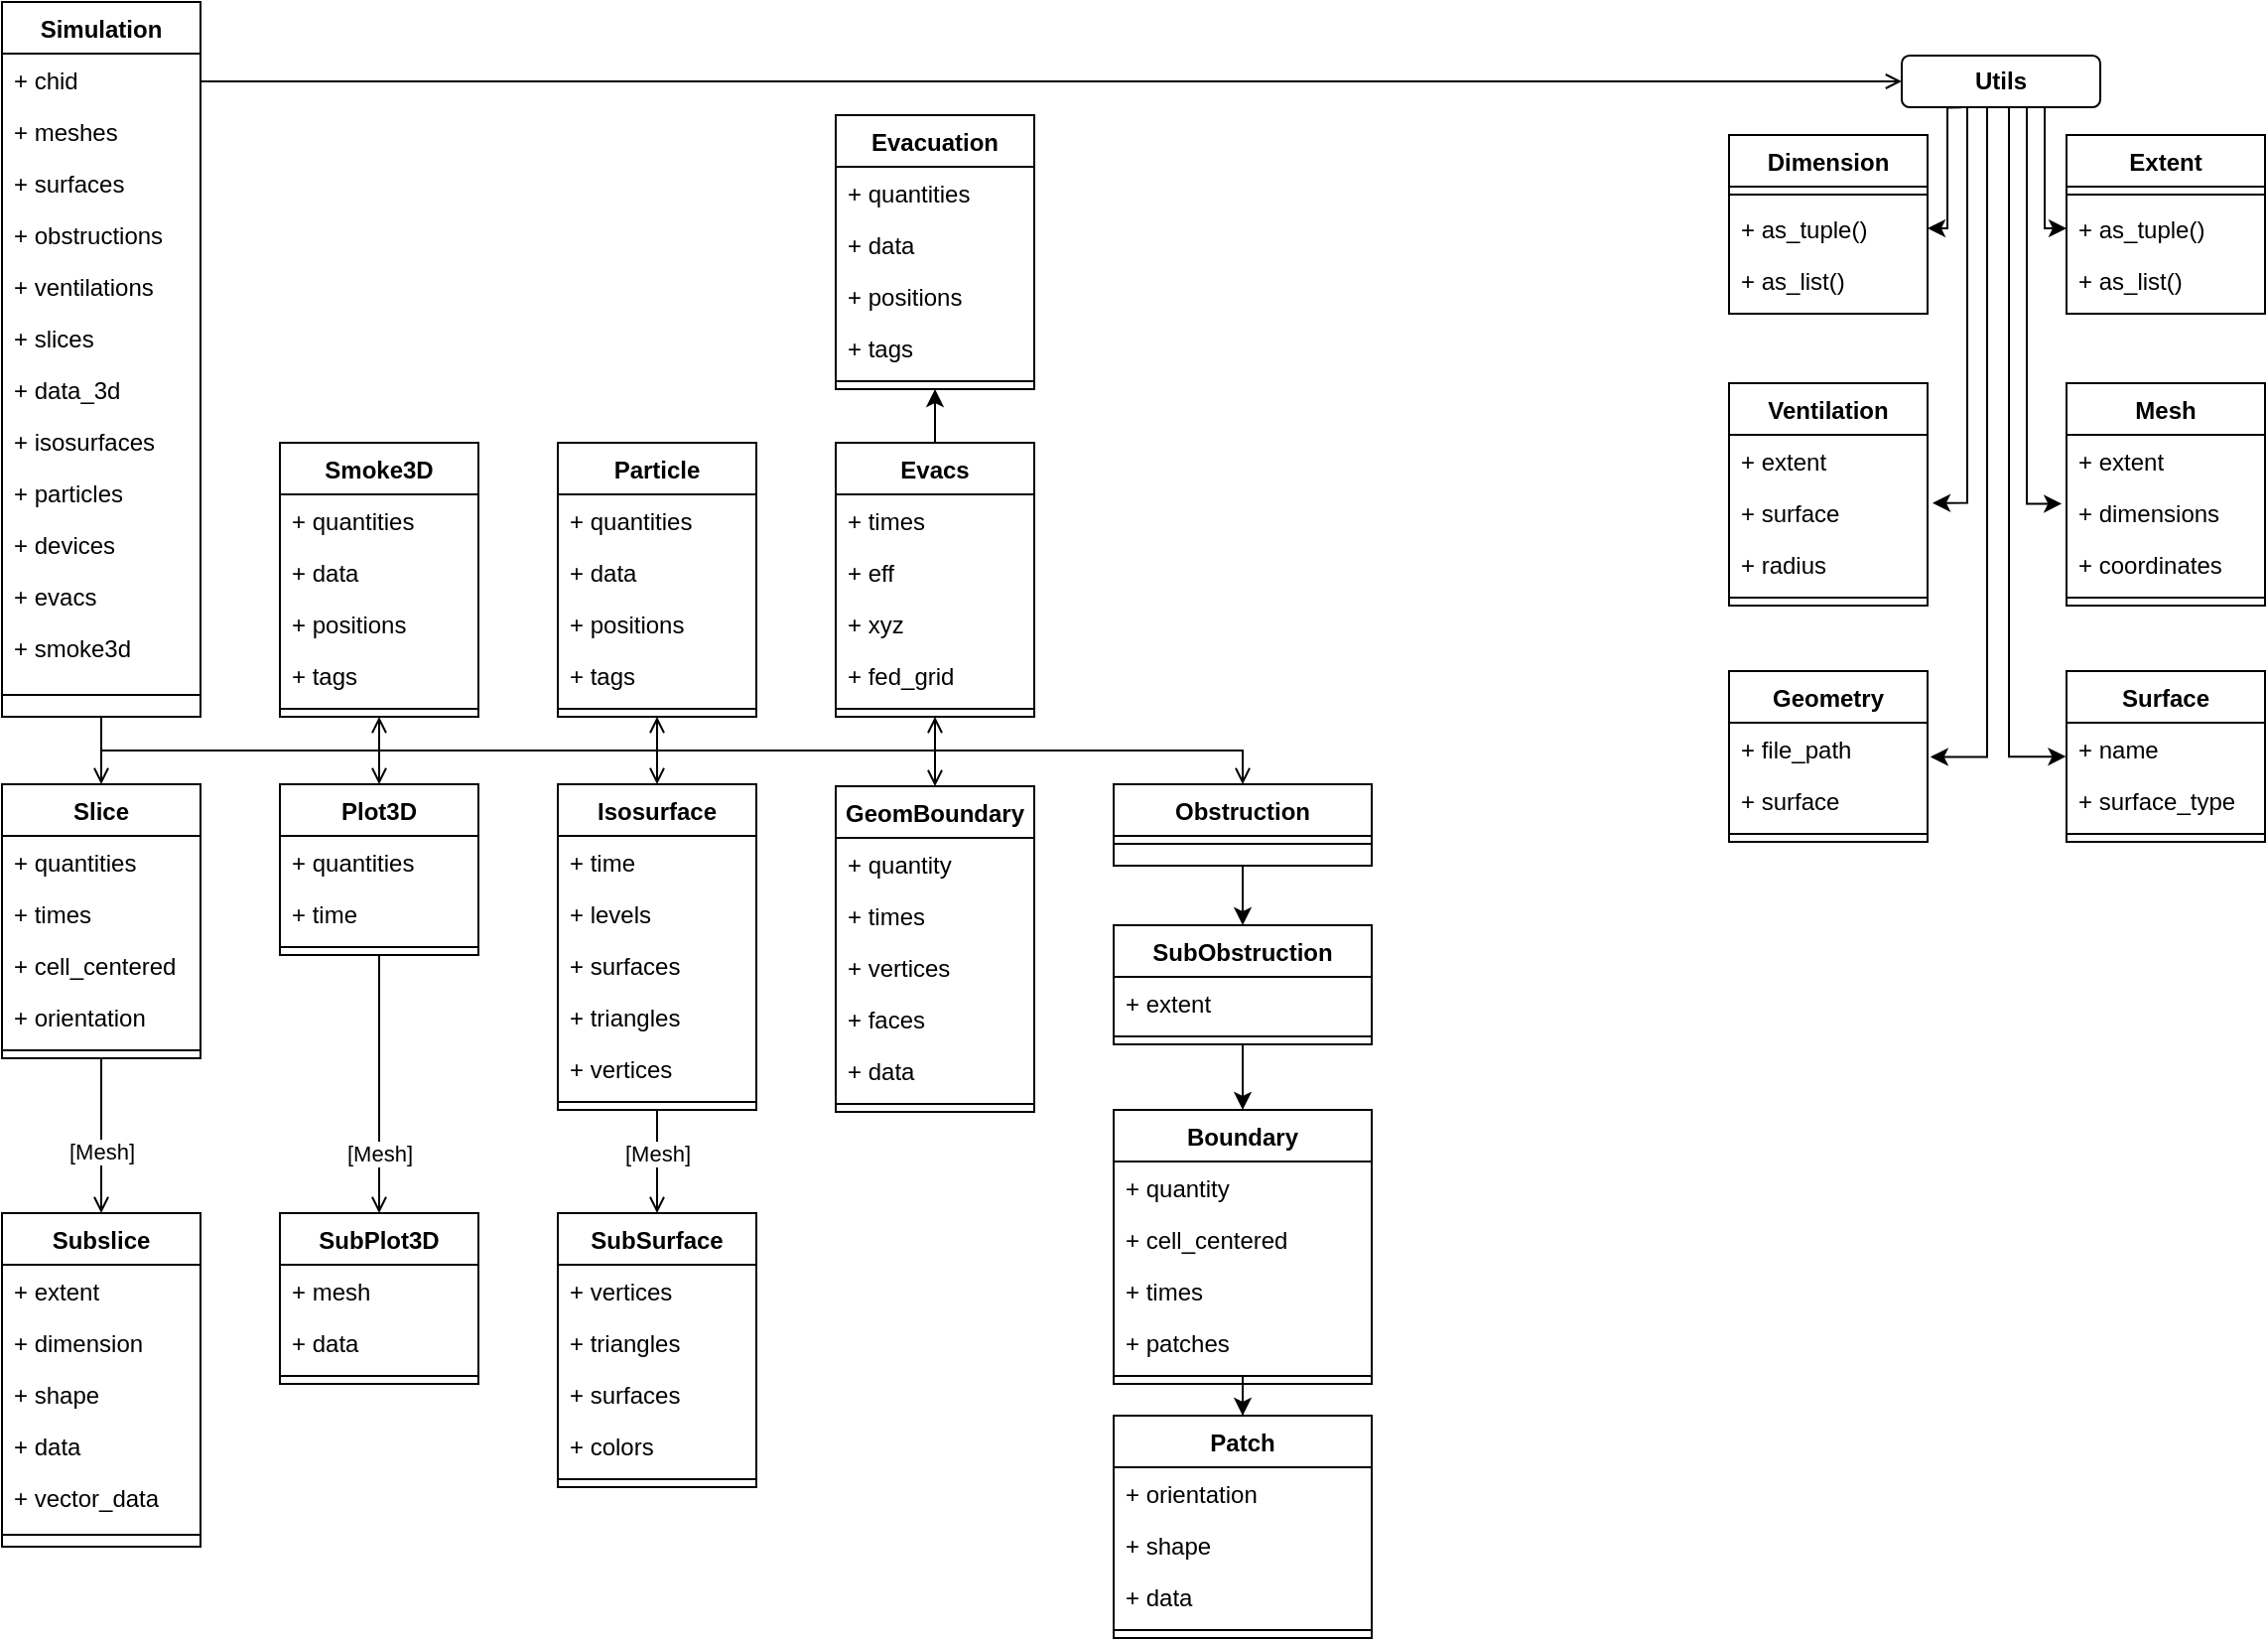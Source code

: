 <mxfile version="14.6.9" type="device"><diagram id="C5RBs43oDa-KdzZeNtuy" name="Page-1"><mxGraphModel dx="1673" dy="934" grid="1" gridSize="10" guides="1" tooltips="1" connect="1" arrows="1" fold="1" page="1" pageScale="1" pageWidth="1169" pageHeight="827" math="0" shadow="0"><root><mxCell id="WIyWlLk6GJQsqaUBKTNV-0"/><mxCell id="WIyWlLk6GJQsqaUBKTNV-1" parent="WIyWlLk6GJQsqaUBKTNV-0"/><mxCell id="TJnYj9k_5-1YT6hgguGV-46" style="edgeStyle=orthogonalEdgeStyle;rounded=0;orthogonalLoop=1;jettySize=auto;html=1;entryX=0.5;entryY=0;entryDx=0;entryDy=0;startArrow=none;startFill=0;endArrow=open;endFill=0;exitX=0.5;exitY=1;exitDx=0;exitDy=0;" parent="WIyWlLk6GJQsqaUBKTNV-1" source="zkfFHV4jXpPFQw0GAbJ--0" target="TJnYj9k_5-1YT6hgguGV-35" edge="1"><mxGeometry relative="1" as="geometry"><mxPoint x="100" y="390" as="sourcePoint"/><Array as="points"><mxPoint x="70" y="390"/><mxPoint x="70" y="390"/></Array></mxGeometry></mxCell><mxCell id="TJnYj9k_5-1YT6hgguGV-57" style="edgeStyle=orthogonalEdgeStyle;rounded=0;orthogonalLoop=1;jettySize=auto;html=1;exitX=0.5;exitY=1;exitDx=0;exitDy=0;entryX=0.5;entryY=0;entryDx=0;entryDy=0;startArrow=none;startFill=0;endArrow=open;endFill=0;" parent="WIyWlLk6GJQsqaUBKTNV-1" source="zkfFHV4jXpPFQw0GAbJ--0" target="TJnYj9k_5-1YT6hgguGV-49" edge="1"><mxGeometry relative="1" as="geometry"><Array as="points"><mxPoint x="70" y="380"/><mxPoint x="350" y="380"/></Array></mxGeometry></mxCell><mxCell id="TJnYj9k_5-1YT6hgguGV-58" style="edgeStyle=orthogonalEdgeStyle;rounded=0;orthogonalLoop=1;jettySize=auto;html=1;exitX=0.5;exitY=1;exitDx=0;exitDy=0;entryX=0.5;entryY=0;entryDx=0;entryDy=0;startArrow=none;startFill=0;endArrow=open;endFill=0;" parent="WIyWlLk6GJQsqaUBKTNV-1" source="zkfFHV4jXpPFQw0GAbJ--0" target="TJnYj9k_5-1YT6hgguGV-18" edge="1"><mxGeometry relative="1" as="geometry"><Array as="points"><mxPoint x="70" y="380"/><mxPoint x="210" y="380"/></Array></mxGeometry></mxCell><mxCell id="TJnYj9k_5-1YT6hgguGV-99" style="edgeStyle=orthogonalEdgeStyle;rounded=0;orthogonalLoop=1;jettySize=auto;html=1;exitX=0.5;exitY=1;exitDx=0;exitDy=0;startArrow=none;startFill=0;endArrow=open;endFill=0;entryX=0.5;entryY=0;entryDx=0;entryDy=0;" parent="WIyWlLk6GJQsqaUBKTNV-1" source="zkfFHV4jXpPFQw0GAbJ--0" target="TJnYj9k_5-1YT6hgguGV-12" edge="1"><mxGeometry relative="1" as="geometry"><Array as="points"><mxPoint x="70" y="380"/><mxPoint x="645" y="380"/></Array></mxGeometry></mxCell><mxCell id="TJnYj9k_5-1YT6hgguGV-103" style="edgeStyle=orthogonalEdgeStyle;rounded=0;orthogonalLoop=1;jettySize=auto;html=1;exitX=0.5;exitY=1;exitDx=0;exitDy=0;startArrow=none;startFill=0;endArrow=open;endFill=0;entryX=0.5;entryY=1;entryDx=0;entryDy=0;" parent="WIyWlLk6GJQsqaUBKTNV-1" source="zkfFHV4jXpPFQw0GAbJ--0" target="i6Xjy6epKqOb-pHfko5x-5" edge="1"><mxGeometry relative="1" as="geometry"><mxPoint x="340" y="310" as="targetPoint"/><Array as="points"><mxPoint x="70" y="380"/><mxPoint x="210" y="380"/></Array></mxGeometry></mxCell><mxCell id="i6Xjy6epKqOb-pHfko5x-17" style="edgeStyle=orthogonalEdgeStyle;rounded=0;orthogonalLoop=1;jettySize=auto;html=1;exitX=0.5;exitY=1;exitDx=0;exitDy=0;entryX=0.5;entryY=1;entryDx=0;entryDy=0;endArrow=open;endFill=0;" edge="1" parent="WIyWlLk6GJQsqaUBKTNV-1" source="zkfFHV4jXpPFQw0GAbJ--0" target="TJnYj9k_5-1YT6hgguGV-61"><mxGeometry relative="1" as="geometry"><Array as="points"><mxPoint x="70" y="380"/><mxPoint x="350" y="380"/></Array></mxGeometry></mxCell><mxCell id="i6Xjy6epKqOb-pHfko5x-18" style="edgeStyle=orthogonalEdgeStyle;rounded=0;orthogonalLoop=1;jettySize=auto;html=1;exitX=0.5;exitY=1;exitDx=0;exitDy=0;entryX=0.5;entryY=1;entryDx=0;entryDy=0;endArrow=open;endFill=0;" edge="1" parent="WIyWlLk6GJQsqaUBKTNV-1" source="zkfFHV4jXpPFQw0GAbJ--0" target="i6Xjy6epKqOb-pHfko5x-11"><mxGeometry relative="1" as="geometry"><Array as="points"><mxPoint x="70" y="380"/><mxPoint x="490" y="380"/></Array></mxGeometry></mxCell><mxCell id="zkfFHV4jXpPFQw0GAbJ--0" value="Simulation" style="swimlane;fontStyle=1;align=center;verticalAlign=top;childLayout=stackLayout;horizontal=1;startSize=26;horizontalStack=0;resizeParent=1;resizeLast=0;collapsible=1;marginBottom=0;rounded=0;shadow=0;strokeWidth=1;" parent="WIyWlLk6GJQsqaUBKTNV-1" vertex="1"><mxGeometry x="20" y="3" width="100" height="360" as="geometry"><mxRectangle x="230" y="140" width="160" height="26" as="alternateBounds"/></mxGeometry></mxCell><mxCell id="zkfFHV4jXpPFQw0GAbJ--1" value="+ chid" style="text;align=left;verticalAlign=top;spacingLeft=4;spacingRight=4;overflow=hidden;rotatable=0;points=[[0,0.5],[1,0.5]];portConstraint=eastwest;" parent="zkfFHV4jXpPFQw0GAbJ--0" vertex="1"><mxGeometry y="26" width="100" height="26" as="geometry"/></mxCell><mxCell id="zkfFHV4jXpPFQw0GAbJ--2" value="+ meshes" style="text;align=left;verticalAlign=top;spacingLeft=4;spacingRight=4;overflow=hidden;rotatable=0;points=[[0,0.5],[1,0.5]];portConstraint=eastwest;rounded=0;shadow=0;html=0;" parent="zkfFHV4jXpPFQw0GAbJ--0" vertex="1"><mxGeometry y="52" width="100" height="26" as="geometry"/></mxCell><mxCell id="zkfFHV4jXpPFQw0GAbJ--3" value="+ surfaces" style="text;align=left;verticalAlign=top;spacingLeft=4;spacingRight=4;overflow=hidden;rotatable=0;points=[[0,0.5],[1,0.5]];portConstraint=eastwest;rounded=0;shadow=0;html=0;" parent="zkfFHV4jXpPFQw0GAbJ--0" vertex="1"><mxGeometry y="78" width="100" height="26" as="geometry"/></mxCell><mxCell id="TJnYj9k_5-1YT6hgguGV-0" value="+ obstructions" style="text;align=left;verticalAlign=top;spacingLeft=4;spacingRight=4;overflow=hidden;rotatable=0;points=[[0,0.5],[1,0.5]];portConstraint=eastwest;rounded=0;shadow=0;html=0;" parent="zkfFHV4jXpPFQw0GAbJ--0" vertex="1"><mxGeometry y="104" width="100" height="26" as="geometry"/></mxCell><mxCell id="TJnYj9k_5-1YT6hgguGV-1" value="+ ventilations" style="text;align=left;verticalAlign=top;spacingLeft=4;spacingRight=4;overflow=hidden;rotatable=0;points=[[0,0.5],[1,0.5]];portConstraint=eastwest;rounded=0;shadow=0;html=0;" parent="zkfFHV4jXpPFQw0GAbJ--0" vertex="1"><mxGeometry y="130" width="100" height="26" as="geometry"/></mxCell><mxCell id="TJnYj9k_5-1YT6hgguGV-2" value="+ slices" style="text;align=left;verticalAlign=top;spacingLeft=4;spacingRight=4;overflow=hidden;rotatable=0;points=[[0,0.5],[1,0.5]];portConstraint=eastwest;rounded=0;shadow=0;html=0;" parent="zkfFHV4jXpPFQw0GAbJ--0" vertex="1"><mxGeometry y="156" width="100" height="26" as="geometry"/></mxCell><mxCell id="9ax6UmzEwDTlL08k2QeI-30" value="+ data_3d" style="text;align=left;verticalAlign=top;spacingLeft=4;spacingRight=4;overflow=hidden;rotatable=0;points=[[0,0.5],[1,0.5]];portConstraint=eastwest;rounded=0;shadow=0;html=0;" parent="zkfFHV4jXpPFQw0GAbJ--0" vertex="1"><mxGeometry y="182" width="100" height="26" as="geometry"/></mxCell><mxCell id="9ax6UmzEwDTlL08k2QeI-28" value="+ isosurfaces" style="text;align=left;verticalAlign=top;spacingLeft=4;spacingRight=4;overflow=hidden;rotatable=0;points=[[0,0.5],[1,0.5]];portConstraint=eastwest;rounded=0;shadow=0;html=0;" parent="zkfFHV4jXpPFQw0GAbJ--0" vertex="1"><mxGeometry y="208" width="100" height="26" as="geometry"/></mxCell><mxCell id="9ax6UmzEwDTlL08k2QeI-31" value="+ particles" style="text;align=left;verticalAlign=top;spacingLeft=4;spacingRight=4;overflow=hidden;rotatable=0;points=[[0,0.5],[1,0.5]];portConstraint=eastwest;rounded=0;shadow=0;html=0;" parent="zkfFHV4jXpPFQw0GAbJ--0" vertex="1"><mxGeometry y="234" width="100" height="26" as="geometry"/></mxCell><mxCell id="9ax6UmzEwDTlL08k2QeI-32" value="+ devices" style="text;align=left;verticalAlign=top;spacingLeft=4;spacingRight=4;overflow=hidden;rotatable=0;points=[[0,0.5],[1,0.5]];portConstraint=eastwest;rounded=0;shadow=0;html=0;" parent="zkfFHV4jXpPFQw0GAbJ--0" vertex="1"><mxGeometry y="260" width="100" height="26" as="geometry"/></mxCell><mxCell id="i6Xjy6epKqOb-pHfko5x-3" value="+ evacs" style="text;align=left;verticalAlign=top;spacingLeft=4;spacingRight=4;overflow=hidden;rotatable=0;points=[[0,0.5],[1,0.5]];portConstraint=eastwest;rounded=0;shadow=0;html=0;" vertex="1" parent="zkfFHV4jXpPFQw0GAbJ--0"><mxGeometry y="286" width="100" height="26" as="geometry"/></mxCell><mxCell id="i6Xjy6epKqOb-pHfko5x-4" value="+ smoke3d" style="text;align=left;verticalAlign=top;spacingLeft=4;spacingRight=4;overflow=hidden;rotatable=0;points=[[0,0.5],[1,0.5]];portConstraint=eastwest;rounded=0;shadow=0;html=0;" vertex="1" parent="zkfFHV4jXpPFQw0GAbJ--0"><mxGeometry y="312" width="100" height="26" as="geometry"/></mxCell><mxCell id="zkfFHV4jXpPFQw0GAbJ--4" value="" style="line;html=1;strokeWidth=1;align=left;verticalAlign=middle;spacingTop=-1;spacingLeft=3;spacingRight=3;rotatable=0;labelPosition=right;points=[];portConstraint=eastwest;" parent="zkfFHV4jXpPFQw0GAbJ--0" vertex="1"><mxGeometry y="338" width="100" height="22" as="geometry"/></mxCell><mxCell id="zkfFHV4jXpPFQw0GAbJ--6" value="Dimension" style="swimlane;fontStyle=1;align=center;verticalAlign=top;childLayout=stackLayout;horizontal=1;startSize=26;horizontalStack=0;resizeParent=1;resizeLast=0;collapsible=1;marginBottom=0;rounded=0;shadow=0;strokeWidth=1;" parent="WIyWlLk6GJQsqaUBKTNV-1" vertex="1"><mxGeometry x="890" y="70" width="100" height="90" as="geometry"><mxRectangle x="130" y="380" width="160" height="26" as="alternateBounds"/></mxGeometry></mxCell><mxCell id="zkfFHV4jXpPFQw0GAbJ--9" value="" style="line;html=1;strokeWidth=1;align=left;verticalAlign=middle;spacingTop=-1;spacingLeft=3;spacingRight=3;rotatable=0;labelPosition=right;points=[];portConstraint=eastwest;" parent="zkfFHV4jXpPFQw0GAbJ--6" vertex="1"><mxGeometry y="26" width="100" height="8" as="geometry"/></mxCell><mxCell id="9ax6UmzEwDTlL08k2QeI-25" value="+ as_tuple()" style="text;align=left;verticalAlign=top;spacingLeft=4;spacingRight=4;overflow=hidden;rotatable=0;points=[[0,0.5],[1,0.5]];portConstraint=eastwest;" parent="zkfFHV4jXpPFQw0GAbJ--6" vertex="1"><mxGeometry y="34" width="100" height="26" as="geometry"/></mxCell><mxCell id="9ax6UmzEwDTlL08k2QeI-26" value="+ as_list()" style="text;align=left;verticalAlign=top;spacingLeft=4;spacingRight=4;overflow=hidden;rotatable=0;points=[[0,0.5],[1,0.5]];portConstraint=eastwest;" parent="zkfFHV4jXpPFQw0GAbJ--6" vertex="1"><mxGeometry y="60" width="100" height="26" as="geometry"/></mxCell><mxCell id="zkfFHV4jXpPFQw0GAbJ--13" value="Mesh" style="swimlane;fontStyle=1;align=center;verticalAlign=top;childLayout=stackLayout;horizontal=1;startSize=26;horizontalStack=0;resizeParent=1;resizeLast=0;collapsible=1;marginBottom=0;rounded=0;shadow=0;strokeWidth=1;" parent="WIyWlLk6GJQsqaUBKTNV-1" vertex="1"><mxGeometry x="1060" y="195" width="100" height="112" as="geometry"><mxRectangle x="340" y="380" width="170" height="26" as="alternateBounds"/></mxGeometry></mxCell><mxCell id="TJnYj9k_5-1YT6hgguGV-15" value="+ extent" style="text;align=left;verticalAlign=top;spacingLeft=4;spacingRight=4;overflow=hidden;rotatable=0;points=[[0,0.5],[1,0.5]];portConstraint=eastwest;" parent="zkfFHV4jXpPFQw0GAbJ--13" vertex="1"><mxGeometry y="26" width="100" height="26" as="geometry"/></mxCell><mxCell id="TJnYj9k_5-1YT6hgguGV-6" value="+ dimensions" style="text;align=left;verticalAlign=top;spacingLeft=4;spacingRight=4;overflow=hidden;rotatable=0;points=[[0,0.5],[1,0.5]];portConstraint=eastwest;" parent="zkfFHV4jXpPFQw0GAbJ--13" vertex="1"><mxGeometry y="52" width="100" height="26" as="geometry"/></mxCell><mxCell id="zkfFHV4jXpPFQw0GAbJ--14" value="+ coordinates" style="text;align=left;verticalAlign=top;spacingLeft=4;spacingRight=4;overflow=hidden;rotatable=0;points=[[0,0.5],[1,0.5]];portConstraint=eastwest;" parent="zkfFHV4jXpPFQw0GAbJ--13" vertex="1"><mxGeometry y="78" width="100" height="26" as="geometry"/></mxCell><mxCell id="zkfFHV4jXpPFQw0GAbJ--15" value="" style="line;html=1;strokeWidth=1;align=left;verticalAlign=middle;spacingTop=-1;spacingLeft=3;spacingRight=3;rotatable=0;labelPosition=right;points=[];portConstraint=eastwest;" parent="zkfFHV4jXpPFQw0GAbJ--13" vertex="1"><mxGeometry y="104" width="100" height="8" as="geometry"/></mxCell><mxCell id="zkfFHV4jXpPFQw0GAbJ--16" value="" style="endArrow=none;endSize=10;endFill=0;shadow=0;strokeWidth=1;rounded=0;edgeStyle=elbowEdgeStyle;elbow=vertical;startArrow=open;startFill=0;exitX=0;exitY=0.5;exitDx=0;exitDy=0;" parent="WIyWlLk6GJQsqaUBKTNV-1" source="9ax6UmzEwDTlL08k2QeI-2" target="zkfFHV4jXpPFQw0GAbJ--0" edge="1"><mxGeometry width="160" relative="1" as="geometry"><mxPoint x="-90" y="333" as="sourcePoint"/><mxPoint x="10" y="231" as="targetPoint"/></mxGeometry></mxCell><mxCell id="TJnYj9k_5-1YT6hgguGV-9" value="Ventilation" style="swimlane;fontStyle=1;align=center;verticalAlign=top;childLayout=stackLayout;horizontal=1;startSize=26;horizontalStack=0;resizeParent=1;resizeLast=0;collapsible=1;marginBottom=0;rounded=0;shadow=0;strokeWidth=1;" parent="WIyWlLk6GJQsqaUBKTNV-1" vertex="1"><mxGeometry x="890" y="195" width="100" height="112" as="geometry"><mxRectangle x="130" y="380" width="160" height="26" as="alternateBounds"/></mxGeometry></mxCell><mxCell id="TJnYj9k_5-1YT6hgguGV-11" value="+ extent" style="text;align=left;verticalAlign=top;spacingLeft=4;spacingRight=4;overflow=hidden;rotatable=0;points=[[0,0.5],[1,0.5]];portConstraint=eastwest;rounded=0;shadow=0;html=0;" parent="TJnYj9k_5-1YT6hgguGV-9" vertex="1"><mxGeometry y="26" width="100" height="26" as="geometry"/></mxCell><mxCell id="9ax6UmzEwDTlL08k2QeI-21" value="+ surface" style="text;align=left;verticalAlign=top;spacingLeft=4;spacingRight=4;overflow=hidden;rotatable=0;points=[[0,0.5],[1,0.5]];portConstraint=eastwest;" parent="TJnYj9k_5-1YT6hgguGV-9" vertex="1"><mxGeometry y="52" width="100" height="26" as="geometry"/></mxCell><mxCell id="9ax6UmzEwDTlL08k2QeI-22" value="+ radius" style="text;align=left;verticalAlign=top;spacingLeft=4;spacingRight=4;overflow=hidden;rotatable=0;points=[[0,0.5],[1,0.5]];portConstraint=eastwest;" parent="TJnYj9k_5-1YT6hgguGV-9" vertex="1"><mxGeometry y="78" width="100" height="26" as="geometry"/></mxCell><mxCell id="TJnYj9k_5-1YT6hgguGV-10" value="" style="line;html=1;strokeWidth=1;align=left;verticalAlign=middle;spacingTop=-1;spacingLeft=3;spacingRight=3;rotatable=0;labelPosition=right;points=[];portConstraint=eastwest;" parent="TJnYj9k_5-1YT6hgguGV-9" vertex="1"><mxGeometry y="104" width="100" height="8" as="geometry"/></mxCell><mxCell id="oBUlS-9L12usLb372M1P-0" style="edgeStyle=orthogonalEdgeStyle;rounded=0;orthogonalLoop=1;jettySize=auto;html=1;entryX=0.5;entryY=0;entryDx=0;entryDy=0;" parent="WIyWlLk6GJQsqaUBKTNV-1" source="TJnYj9k_5-1YT6hgguGV-12" target="5y2kO-uuDJuq4C_1qG_B-1" edge="1"><mxGeometry relative="1" as="geometry"/></mxCell><mxCell id="TJnYj9k_5-1YT6hgguGV-12" value="Obstruction" style="swimlane;fontStyle=1;align=center;verticalAlign=top;childLayout=stackLayout;horizontal=1;startSize=26;horizontalStack=0;resizeParent=1;resizeLast=0;collapsible=1;marginBottom=0;rounded=0;shadow=0;strokeWidth=1;" parent="WIyWlLk6GJQsqaUBKTNV-1" vertex="1"><mxGeometry x="580" y="397" width="130" height="41" as="geometry"><mxRectangle x="130" y="380" width="160" height="26" as="alternateBounds"/></mxGeometry></mxCell><mxCell id="TJnYj9k_5-1YT6hgguGV-14" value="" style="line;html=1;strokeWidth=1;align=left;verticalAlign=middle;spacingTop=-1;spacingLeft=3;spacingRight=3;rotatable=0;labelPosition=right;points=[];portConstraint=eastwest;" parent="TJnYj9k_5-1YT6hgguGV-12" vertex="1"><mxGeometry y="26" width="130" height="8" as="geometry"/></mxCell><mxCell id="TJnYj9k_5-1YT6hgguGV-30" style="edgeStyle=orthogonalEdgeStyle;rounded=0;orthogonalLoop=1;jettySize=auto;html=1;exitX=0.5;exitY=1;exitDx=0;exitDy=0;entryX=0.5;entryY=0;entryDx=0;entryDy=0;startArrow=none;startFill=0;endArrow=open;endFill=0;" parent="WIyWlLk6GJQsqaUBKTNV-1" source="TJnYj9k_5-1YT6hgguGV-18" target="TJnYj9k_5-1YT6hgguGV-24" edge="1"><mxGeometry relative="1" as="geometry"/></mxCell><mxCell id="TJnYj9k_5-1YT6hgguGV-31" value="[Mesh]" style="edgeLabel;html=1;align=center;verticalAlign=middle;resizable=0;points=[];" parent="TJnYj9k_5-1YT6hgguGV-30" vertex="1" connectable="0"><mxGeometry x="0.231" relative="1" as="geometry"><mxPoint y="20" as="offset"/></mxGeometry></mxCell><mxCell id="TJnYj9k_5-1YT6hgguGV-18" value="Plot3D" style="swimlane;fontStyle=1;align=center;verticalAlign=top;childLayout=stackLayout;horizontal=1;startSize=26;horizontalStack=0;resizeParent=1;resizeLast=0;collapsible=1;marginBottom=0;rounded=0;shadow=0;strokeWidth=1;" parent="WIyWlLk6GJQsqaUBKTNV-1" vertex="1"><mxGeometry x="160" y="397" width="100" height="86" as="geometry"><mxRectangle x="340" y="380" width="170" height="26" as="alternateBounds"/></mxGeometry></mxCell><mxCell id="TJnYj9k_5-1YT6hgguGV-19" value="+ quantities" style="text;align=left;verticalAlign=top;spacingLeft=4;spacingRight=4;overflow=hidden;rotatable=0;points=[[0,0.5],[1,0.5]];portConstraint=eastwest;" parent="TJnYj9k_5-1YT6hgguGV-18" vertex="1"><mxGeometry y="26" width="100" height="26" as="geometry"/></mxCell><mxCell id="TJnYj9k_5-1YT6hgguGV-20" value="+ time" style="text;align=left;verticalAlign=top;spacingLeft=4;spacingRight=4;overflow=hidden;rotatable=0;points=[[0,0.5],[1,0.5]];portConstraint=eastwest;" parent="TJnYj9k_5-1YT6hgguGV-18" vertex="1"><mxGeometry y="52" width="100" height="26" as="geometry"/></mxCell><mxCell id="TJnYj9k_5-1YT6hgguGV-23" value="" style="line;html=1;strokeWidth=1;align=left;verticalAlign=middle;spacingTop=-1;spacingLeft=3;spacingRight=3;rotatable=0;labelPosition=right;points=[];portConstraint=eastwest;" parent="TJnYj9k_5-1YT6hgguGV-18" vertex="1"><mxGeometry y="78" width="100" height="8" as="geometry"/></mxCell><mxCell id="TJnYj9k_5-1YT6hgguGV-24" value="SubPlot3D" style="swimlane;fontStyle=1;align=center;verticalAlign=top;childLayout=stackLayout;horizontal=1;startSize=26;horizontalStack=0;resizeParent=1;resizeLast=0;collapsible=1;marginBottom=0;rounded=0;shadow=0;strokeWidth=1;" parent="WIyWlLk6GJQsqaUBKTNV-1" vertex="1"><mxGeometry x="160" y="613" width="100" height="86" as="geometry"><mxRectangle x="340" y="380" width="170" height="26" as="alternateBounds"/></mxGeometry></mxCell><mxCell id="9ax6UmzEwDTlL08k2QeI-34" value="+ mesh" style="text;align=left;verticalAlign=top;spacingLeft=4;spacingRight=4;overflow=hidden;rotatable=0;points=[[0,0.5],[1,0.5]];portConstraint=eastwest;" parent="TJnYj9k_5-1YT6hgguGV-24" vertex="1"><mxGeometry y="26" width="100" height="26" as="geometry"/></mxCell><mxCell id="TJnYj9k_5-1YT6hgguGV-27" value="+ data" style="text;align=left;verticalAlign=top;spacingLeft=4;spacingRight=4;overflow=hidden;rotatable=0;points=[[0,0.5],[1,0.5]];portConstraint=eastwest;" parent="TJnYj9k_5-1YT6hgguGV-24" vertex="1"><mxGeometry y="52" width="100" height="26" as="geometry"/></mxCell><mxCell id="TJnYj9k_5-1YT6hgguGV-29" value="" style="line;html=1;strokeWidth=1;align=left;verticalAlign=middle;spacingTop=-1;spacingLeft=3;spacingRight=3;rotatable=0;labelPosition=right;points=[];portConstraint=eastwest;" parent="TJnYj9k_5-1YT6hgguGV-24" vertex="1"><mxGeometry y="78" width="100" height="8" as="geometry"/></mxCell><mxCell id="TJnYj9k_5-1YT6hgguGV-33" style="edgeStyle=orthogonalEdgeStyle;rounded=0;orthogonalLoop=1;jettySize=auto;html=1;exitX=0.5;exitY=1;exitDx=0;exitDy=0;entryX=0.5;entryY=0;entryDx=0;entryDy=0;startArrow=none;startFill=0;endArrow=open;endFill=0;" parent="WIyWlLk6GJQsqaUBKTNV-1" source="TJnYj9k_5-1YT6hgguGV-35" target="TJnYj9k_5-1YT6hgguGV-40" edge="1"><mxGeometry relative="1" as="geometry"/></mxCell><mxCell id="TJnYj9k_5-1YT6hgguGV-34" value="[Mesh]" style="edgeLabel;html=1;align=center;verticalAlign=middle;resizable=0;points=[];" parent="TJnYj9k_5-1YT6hgguGV-33" vertex="1" connectable="0"><mxGeometry x="0.231" relative="1" as="geometry"><mxPoint y="-1" as="offset"/></mxGeometry></mxCell><mxCell id="TJnYj9k_5-1YT6hgguGV-35" value="Slice" style="swimlane;fontStyle=1;align=center;verticalAlign=top;childLayout=stackLayout;horizontal=1;startSize=26;horizontalStack=0;resizeParent=1;resizeLast=0;collapsible=1;marginBottom=0;rounded=0;shadow=0;strokeWidth=1;" parent="WIyWlLk6GJQsqaUBKTNV-1" vertex="1"><mxGeometry x="20" y="397" width="100" height="138" as="geometry"><mxRectangle x="340" y="380" width="170" height="26" as="alternateBounds"/></mxGeometry></mxCell><mxCell id="TJnYj9k_5-1YT6hgguGV-36" value="+ quantities" style="text;align=left;verticalAlign=top;spacingLeft=4;spacingRight=4;overflow=hidden;rotatable=0;points=[[0,0.5],[1,0.5]];portConstraint=eastwest;" parent="TJnYj9k_5-1YT6hgguGV-35" vertex="1"><mxGeometry y="26" width="100" height="26" as="geometry"/></mxCell><mxCell id="TJnYj9k_5-1YT6hgguGV-37" value="+ times" style="text;align=left;verticalAlign=top;spacingLeft=4;spacingRight=4;overflow=hidden;rotatable=0;points=[[0,0.5],[1,0.5]];portConstraint=eastwest;" parent="TJnYj9k_5-1YT6hgguGV-35" vertex="1"><mxGeometry y="52" width="100" height="26" as="geometry"/></mxCell><mxCell id="TJnYj9k_5-1YT6hgguGV-38" value="+ cell_centered" style="text;align=left;verticalAlign=top;spacingLeft=4;spacingRight=4;overflow=hidden;rotatable=0;points=[[0,0.5],[1,0.5]];portConstraint=eastwest;" parent="TJnYj9k_5-1YT6hgguGV-35" vertex="1"><mxGeometry y="78" width="100" height="26" as="geometry"/></mxCell><mxCell id="9ax6UmzEwDTlL08k2QeI-33" value="+ orientation" style="text;align=left;verticalAlign=top;spacingLeft=4;spacingRight=4;overflow=hidden;rotatable=0;points=[[0,0.5],[1,0.5]];portConstraint=eastwest;" parent="TJnYj9k_5-1YT6hgguGV-35" vertex="1"><mxGeometry y="104" width="100" height="26" as="geometry"/></mxCell><mxCell id="TJnYj9k_5-1YT6hgguGV-39" value="" style="line;html=1;strokeWidth=1;align=left;verticalAlign=middle;spacingTop=-1;spacingLeft=3;spacingRight=3;rotatable=0;labelPosition=right;points=[];portConstraint=eastwest;" parent="TJnYj9k_5-1YT6hgguGV-35" vertex="1"><mxGeometry y="130" width="100" height="8" as="geometry"/></mxCell><mxCell id="TJnYj9k_5-1YT6hgguGV-40" value="Subslice" style="swimlane;fontStyle=1;align=center;verticalAlign=top;childLayout=stackLayout;horizontal=1;startSize=26;horizontalStack=0;resizeParent=1;resizeLast=0;collapsible=1;marginBottom=0;rounded=0;shadow=0;strokeWidth=1;" parent="WIyWlLk6GJQsqaUBKTNV-1" vertex="1"><mxGeometry x="20" y="613" width="100" height="168" as="geometry"><mxRectangle x="340" y="380" width="170" height="26" as="alternateBounds"/></mxGeometry></mxCell><mxCell id="TJnYj9k_5-1YT6hgguGV-41" value="+ extent" style="text;align=left;verticalAlign=top;spacingLeft=4;spacingRight=4;overflow=hidden;rotatable=0;points=[[0,0.5],[1,0.5]];portConstraint=eastwest;" parent="TJnYj9k_5-1YT6hgguGV-40" vertex="1"><mxGeometry y="26" width="100" height="26" as="geometry"/></mxCell><mxCell id="TJnYj9k_5-1YT6hgguGV-42" value="+ dimension" style="text;align=left;verticalAlign=top;spacingLeft=4;spacingRight=4;overflow=hidden;rotatable=0;points=[[0,0.5],[1,0.5]];portConstraint=eastwest;" parent="TJnYj9k_5-1YT6hgguGV-40" vertex="1"><mxGeometry y="52" width="100" height="26" as="geometry"/></mxCell><mxCell id="9ax6UmzEwDTlL08k2QeI-36" value="+ shape" style="text;align=left;verticalAlign=top;spacingLeft=4;spacingRight=4;overflow=hidden;rotatable=0;points=[[0,0.5],[1,0.5]];portConstraint=eastwest;" parent="TJnYj9k_5-1YT6hgguGV-40" vertex="1"><mxGeometry y="78" width="100" height="26" as="geometry"/></mxCell><mxCell id="9ax6UmzEwDTlL08k2QeI-38" value="+ data" style="text;align=left;verticalAlign=top;spacingLeft=4;spacingRight=4;overflow=hidden;rotatable=0;points=[[0,0.5],[1,0.5]];portConstraint=eastwest;" parent="TJnYj9k_5-1YT6hgguGV-40" vertex="1"><mxGeometry y="104" width="100" height="26" as="geometry"/></mxCell><mxCell id="9ax6UmzEwDTlL08k2QeI-37" value="+ vector_data" style="text;align=left;verticalAlign=top;spacingLeft=4;spacingRight=4;overflow=hidden;rotatable=0;points=[[0,0.5],[1,0.5]];portConstraint=eastwest;" parent="TJnYj9k_5-1YT6hgguGV-40" vertex="1"><mxGeometry y="130" width="100" height="26" as="geometry"/></mxCell><mxCell id="TJnYj9k_5-1YT6hgguGV-45" value="" style="line;html=1;strokeWidth=1;align=left;verticalAlign=middle;spacingTop=-1;spacingLeft=3;spacingRight=3;rotatable=0;labelPosition=right;points=[];portConstraint=eastwest;" parent="TJnYj9k_5-1YT6hgguGV-40" vertex="1"><mxGeometry y="156" width="100" height="12" as="geometry"/></mxCell><mxCell id="TJnYj9k_5-1YT6hgguGV-47" style="edgeStyle=orthogonalEdgeStyle;rounded=0;orthogonalLoop=1;jettySize=auto;html=1;exitX=0.5;exitY=1;exitDx=0;exitDy=0;entryX=0.5;entryY=0;entryDx=0;entryDy=0;startArrow=none;startFill=0;endArrow=open;endFill=0;" parent="WIyWlLk6GJQsqaUBKTNV-1" source="TJnYj9k_5-1YT6hgguGV-49" target="TJnYj9k_5-1YT6hgguGV-54" edge="1"><mxGeometry relative="1" as="geometry"/></mxCell><mxCell id="TJnYj9k_5-1YT6hgguGV-48" value="[Mesh]" style="edgeLabel;html=1;align=center;verticalAlign=middle;resizable=0;points=[];" parent="TJnYj9k_5-1YT6hgguGV-47" vertex="1" connectable="0"><mxGeometry x="0.231" relative="1" as="geometry"><mxPoint y="-10" as="offset"/></mxGeometry></mxCell><mxCell id="TJnYj9k_5-1YT6hgguGV-49" value="Isosurface" style="swimlane;fontStyle=1;align=center;verticalAlign=top;childLayout=stackLayout;horizontal=1;startSize=26;horizontalStack=0;resizeParent=1;resizeLast=0;collapsible=1;marginBottom=0;rounded=0;shadow=0;strokeWidth=1;" parent="WIyWlLk6GJQsqaUBKTNV-1" vertex="1"><mxGeometry x="300" y="397" width="100" height="164" as="geometry"><mxRectangle x="340" y="380" width="170" height="26" as="alternateBounds"/></mxGeometry></mxCell><mxCell id="TJnYj9k_5-1YT6hgguGV-51" value="+ time" style="text;align=left;verticalAlign=top;spacingLeft=4;spacingRight=4;overflow=hidden;rotatable=0;points=[[0,0.5],[1,0.5]];portConstraint=eastwest;" parent="TJnYj9k_5-1YT6hgguGV-49" vertex="1"><mxGeometry y="26" width="100" height="26" as="geometry"/></mxCell><mxCell id="TJnYj9k_5-1YT6hgguGV-52" value="+ levels" style="text;align=left;verticalAlign=top;spacingLeft=4;spacingRight=4;overflow=hidden;rotatable=0;points=[[0,0.5],[1,0.5]];portConstraint=eastwest;" parent="TJnYj9k_5-1YT6hgguGV-49" vertex="1"><mxGeometry y="52" width="100" height="26" as="geometry"/></mxCell><mxCell id="9ax6UmzEwDTlL08k2QeI-59" value="+ surfaces" style="text;align=left;verticalAlign=top;spacingLeft=4;spacingRight=4;overflow=hidden;rotatable=0;points=[[0,0.5],[1,0.5]];portConstraint=eastwest;" parent="TJnYj9k_5-1YT6hgguGV-49" vertex="1"><mxGeometry y="78" width="100" height="26" as="geometry"/></mxCell><mxCell id="9ax6UmzEwDTlL08k2QeI-58" value="+ triangles" style="text;align=left;verticalAlign=top;spacingLeft=4;spacingRight=4;overflow=hidden;rotatable=0;points=[[0,0.5],[1,0.5]];portConstraint=eastwest;" parent="TJnYj9k_5-1YT6hgguGV-49" vertex="1"><mxGeometry y="104" width="100" height="26" as="geometry"/></mxCell><mxCell id="9ax6UmzEwDTlL08k2QeI-57" value="+ vertices" style="text;align=left;verticalAlign=top;spacingLeft=4;spacingRight=4;overflow=hidden;rotatable=0;points=[[0,0.5],[1,0.5]];portConstraint=eastwest;" parent="TJnYj9k_5-1YT6hgguGV-49" vertex="1"><mxGeometry y="130" width="100" height="26" as="geometry"/></mxCell><mxCell id="TJnYj9k_5-1YT6hgguGV-53" value="" style="line;html=1;strokeWidth=1;align=left;verticalAlign=middle;spacingTop=-1;spacingLeft=3;spacingRight=3;rotatable=0;labelPosition=right;points=[];portConstraint=eastwest;" parent="TJnYj9k_5-1YT6hgguGV-49" vertex="1"><mxGeometry y="156" width="100" height="8" as="geometry"/></mxCell><mxCell id="TJnYj9k_5-1YT6hgguGV-54" value="SubSurface" style="swimlane;fontStyle=1;align=center;verticalAlign=top;childLayout=stackLayout;horizontal=1;startSize=26;horizontalStack=0;resizeParent=1;resizeLast=0;collapsible=1;marginBottom=0;rounded=0;shadow=0;strokeWidth=1;" parent="WIyWlLk6GJQsqaUBKTNV-1" vertex="1"><mxGeometry x="300" y="613" width="100" height="138" as="geometry"><mxRectangle x="340" y="380" width="170" height="26" as="alternateBounds"/></mxGeometry></mxCell><mxCell id="TJnYj9k_5-1YT6hgguGV-55" value="+ vertices" style="text;align=left;verticalAlign=top;spacingLeft=4;spacingRight=4;overflow=hidden;rotatable=0;points=[[0,0.5],[1,0.5]];portConstraint=eastwest;" parent="TJnYj9k_5-1YT6hgguGV-54" vertex="1"><mxGeometry y="26" width="100" height="26" as="geometry"/></mxCell><mxCell id="TJnYj9k_5-1YT6hgguGV-100" value="+ triangles" style="text;align=left;verticalAlign=top;spacingLeft=4;spacingRight=4;overflow=hidden;rotatable=0;points=[[0,0.5],[1,0.5]];portConstraint=eastwest;" parent="TJnYj9k_5-1YT6hgguGV-54" vertex="1"><mxGeometry y="52" width="100" height="26" as="geometry"/></mxCell><mxCell id="TJnYj9k_5-1YT6hgguGV-102" value="+ surfaces" style="text;align=left;verticalAlign=top;spacingLeft=4;spacingRight=4;overflow=hidden;rotatable=0;points=[[0,0.5],[1,0.5]];portConstraint=eastwest;" parent="TJnYj9k_5-1YT6hgguGV-54" vertex="1"><mxGeometry y="78" width="100" height="26" as="geometry"/></mxCell><mxCell id="TJnYj9k_5-1YT6hgguGV-101" value="+ colors" style="text;align=left;verticalAlign=top;spacingLeft=4;spacingRight=4;overflow=hidden;rotatable=0;points=[[0,0.5],[1,0.5]];portConstraint=eastwest;" parent="TJnYj9k_5-1YT6hgguGV-54" vertex="1"><mxGeometry y="104" width="100" height="26" as="geometry"/></mxCell><mxCell id="TJnYj9k_5-1YT6hgguGV-56" value="" style="line;html=1;strokeWidth=1;align=left;verticalAlign=middle;spacingTop=-1;spacingLeft=3;spacingRight=3;rotatable=0;labelPosition=right;points=[];portConstraint=eastwest;" parent="TJnYj9k_5-1YT6hgguGV-54" vertex="1"><mxGeometry y="130" width="100" height="8" as="geometry"/></mxCell><mxCell id="TJnYj9k_5-1YT6hgguGV-61" value="Particle" style="swimlane;fontStyle=1;align=center;verticalAlign=top;childLayout=stackLayout;horizontal=1;startSize=26;horizontalStack=0;resizeParent=1;resizeLast=0;collapsible=1;marginBottom=0;rounded=0;shadow=0;strokeWidth=1;" parent="WIyWlLk6GJQsqaUBKTNV-1" vertex="1"><mxGeometry x="300" y="225" width="100" height="138" as="geometry"><mxRectangle x="340" y="380" width="170" height="26" as="alternateBounds"/></mxGeometry></mxCell><mxCell id="9ax6UmzEwDTlL08k2QeI-49" value="+ quantities" style="text;align=left;verticalAlign=top;spacingLeft=4;spacingRight=4;overflow=hidden;rotatable=0;points=[[0,0.5],[1,0.5]];portConstraint=eastwest;" parent="TJnYj9k_5-1YT6hgguGV-61" vertex="1"><mxGeometry y="26" width="100" height="26" as="geometry"/></mxCell><mxCell id="9ax6UmzEwDTlL08k2QeI-50" value="+ data" style="text;align=left;verticalAlign=top;spacingLeft=4;spacingRight=4;overflow=hidden;rotatable=0;points=[[0,0.5],[1,0.5]];portConstraint=eastwest;" parent="TJnYj9k_5-1YT6hgguGV-61" vertex="1"><mxGeometry y="52" width="100" height="26" as="geometry"/></mxCell><mxCell id="9ax6UmzEwDTlL08k2QeI-51" value="+ positions" style="text;align=left;verticalAlign=top;spacingLeft=4;spacingRight=4;overflow=hidden;rotatable=0;points=[[0,0.5],[1,0.5]];portConstraint=eastwest;" parent="TJnYj9k_5-1YT6hgguGV-61" vertex="1"><mxGeometry y="78" width="100" height="26" as="geometry"/></mxCell><mxCell id="9ax6UmzEwDTlL08k2QeI-52" value="+ tags" style="text;align=left;verticalAlign=top;spacingLeft=4;spacingRight=4;overflow=hidden;rotatable=0;points=[[0,0.5],[1,0.5]];portConstraint=eastwest;" parent="TJnYj9k_5-1YT6hgguGV-61" vertex="1"><mxGeometry y="104" width="100" height="26" as="geometry"/></mxCell><mxCell id="TJnYj9k_5-1YT6hgguGV-65" value="" style="line;html=1;strokeWidth=1;align=left;verticalAlign=middle;spacingTop=-1;spacingLeft=3;spacingRight=3;rotatable=0;labelPosition=right;points=[];portConstraint=eastwest;" parent="TJnYj9k_5-1YT6hgguGV-61" vertex="1"><mxGeometry y="130" width="100" height="8" as="geometry"/></mxCell><mxCell id="9ax6UmzEwDTlL08k2QeI-48" style="edgeStyle=orthogonalEdgeStyle;rounded=0;orthogonalLoop=1;jettySize=auto;html=1;entryX=0.5;entryY=0;entryDx=0;entryDy=0;" parent="WIyWlLk6GJQsqaUBKTNV-1" source="TJnYj9k_5-1YT6hgguGV-91" target="9ax6UmzEwDTlL08k2QeI-43" edge="1"><mxGeometry relative="1" as="geometry"/></mxCell><mxCell id="TJnYj9k_5-1YT6hgguGV-91" value="Boundary" style="swimlane;fontStyle=1;align=center;verticalAlign=top;childLayout=stackLayout;horizontal=1;startSize=26;horizontalStack=0;resizeParent=1;resizeLast=0;collapsible=1;marginBottom=0;rounded=0;shadow=0;strokeWidth=1;" parent="WIyWlLk6GJQsqaUBKTNV-1" vertex="1"><mxGeometry x="580" y="561" width="130" height="138" as="geometry"><mxRectangle x="830" y="420" width="170" height="26" as="alternateBounds"/></mxGeometry></mxCell><mxCell id="TJnYj9k_5-1YT6hgguGV-92" value="+ quantity" style="text;align=left;verticalAlign=top;spacingLeft=4;spacingRight=4;overflow=hidden;rotatable=0;points=[[0,0.5],[1,0.5]];portConstraint=eastwest;" parent="TJnYj9k_5-1YT6hgguGV-91" vertex="1"><mxGeometry y="26" width="130" height="26" as="geometry"/></mxCell><mxCell id="5y2kO-uuDJuq4C_1qG_B-7" value="+ cell_centered" style="text;align=left;verticalAlign=top;spacingLeft=4;spacingRight=4;overflow=hidden;rotatable=0;points=[[0,0.5],[1,0.5]];portConstraint=eastwest;" parent="TJnYj9k_5-1YT6hgguGV-91" vertex="1"><mxGeometry y="52" width="130" height="26" as="geometry"/></mxCell><mxCell id="9ax6UmzEwDTlL08k2QeI-42" value="+ times" style="text;align=left;verticalAlign=top;spacingLeft=4;spacingRight=4;overflow=hidden;rotatable=0;points=[[0,0.5],[1,0.5]];portConstraint=eastwest;" parent="TJnYj9k_5-1YT6hgguGV-91" vertex="1"><mxGeometry y="78" width="130" height="26" as="geometry"/></mxCell><mxCell id="5y2kO-uuDJuq4C_1qG_B-6" value="+ patches" style="text;align=left;verticalAlign=top;spacingLeft=4;spacingRight=4;overflow=hidden;rotatable=0;points=[[0,0.5],[1,0.5]];portConstraint=eastwest;" parent="TJnYj9k_5-1YT6hgguGV-91" vertex="1"><mxGeometry y="104" width="130" height="26" as="geometry"/></mxCell><mxCell id="TJnYj9k_5-1YT6hgguGV-95" value="" style="line;html=1;strokeWidth=1;align=left;verticalAlign=middle;spacingTop=-1;spacingLeft=3;spacingRight=3;rotatable=0;labelPosition=right;points=[];portConstraint=eastwest;" parent="TJnYj9k_5-1YT6hgguGV-91" vertex="1"><mxGeometry y="130" width="130" height="8" as="geometry"/></mxCell><mxCell id="9ax6UmzEwDTlL08k2QeI-3" style="edgeStyle=orthogonalEdgeStyle;rounded=0;orthogonalLoop=1;jettySize=auto;html=1;exitX=0.69;exitY=0.967;exitDx=0;exitDy=0;exitPerimeter=0;entryX=-0.024;entryY=0.335;entryDx=0;entryDy=0;entryPerimeter=0;" parent="WIyWlLk6GJQsqaUBKTNV-1" source="9ax6UmzEwDTlL08k2QeI-2" target="TJnYj9k_5-1YT6hgguGV-6" edge="1"><mxGeometry relative="1" as="geometry"><mxPoint x="1100" y="195" as="targetPoint"/><Array as="points"><mxPoint x="1040" y="55"/><mxPoint x="1040" y="256"/></Array></mxGeometry></mxCell><mxCell id="9ax6UmzEwDTlL08k2QeI-10" style="edgeStyle=orthogonalEdgeStyle;rounded=0;orthogonalLoop=1;jettySize=auto;html=1;exitX=0.299;exitY=1.006;exitDx=0;exitDy=0;exitPerimeter=0;entryX=1;entryY=0.5;entryDx=0;entryDy=0;" parent="WIyWlLk6GJQsqaUBKTNV-1" source="9ax6UmzEwDTlL08k2QeI-2" target="9ax6UmzEwDTlL08k2QeI-25" edge="1"><mxGeometry relative="1" as="geometry"><mxPoint x="1000" y="140" as="targetPoint"/><Array as="points"><mxPoint x="1000" y="56"/><mxPoint x="1000" y="117"/></Array></mxGeometry></mxCell><mxCell id="NGhOuNxdDW6EogA9Qzgu-5" style="edgeStyle=orthogonalEdgeStyle;rounded=0;orthogonalLoop=1;jettySize=auto;html=1;exitX=0.72;exitY=0.989;exitDx=0;exitDy=0;entryX=0;entryY=0.5;entryDx=0;entryDy=0;exitPerimeter=0;" parent="WIyWlLk6GJQsqaUBKTNV-1" source="9ax6UmzEwDTlL08k2QeI-2" target="9ax6UmzEwDTlL08k2QeI-23" edge="1"><mxGeometry relative="1" as="geometry"><Array as="points"><mxPoint x="1049" y="117"/></Array></mxGeometry></mxCell><mxCell id="NGhOuNxdDW6EogA9Qzgu-6" style="edgeStyle=orthogonalEdgeStyle;rounded=0;orthogonalLoop=1;jettySize=auto;html=1;exitX=0.363;exitY=0.974;exitDx=0;exitDy=0;startArrow=none;exitPerimeter=0;entryX=1.014;entryY=0.662;entryDx=0;entryDy=0;entryPerimeter=0;" parent="WIyWlLk6GJQsqaUBKTNV-1" source="9ax6UmzEwDTlL08k2QeI-2" target="NGhOuNxdDW6EogA9Qzgu-1" edge="1"><mxGeometry relative="1" as="geometry"><mxPoint x="1020" y="410" as="targetPoint"/><Array as="points"><mxPoint x="1020" y="55"/><mxPoint x="1020" y="383"/></Array></mxGeometry></mxCell><mxCell id="NGhOuNxdDW6EogA9Qzgu-7" style="edgeStyle=orthogonalEdgeStyle;rounded=0;orthogonalLoop=1;jettySize=auto;html=1;exitX=0.611;exitY=0.993;exitDx=0;exitDy=0;entryX=-0.003;entryY=0.656;entryDx=0;entryDy=0;entryPerimeter=0;exitPerimeter=0;" parent="WIyWlLk6GJQsqaUBKTNV-1" source="9ax6UmzEwDTlL08k2QeI-2" target="9ax6UmzEwDTlL08k2QeI-14" edge="1"><mxGeometry relative="1" as="geometry"><Array as="points"><mxPoint x="1031" y="383"/></Array></mxGeometry></mxCell><mxCell id="NGhOuNxdDW6EogA9Qzgu-8" style="edgeStyle=orthogonalEdgeStyle;rounded=0;orthogonalLoop=1;jettySize=auto;html=1;exitX=0.25;exitY=1;exitDx=0;exitDy=0;entryX=1.025;entryY=0.321;entryDx=0;entryDy=0;entryPerimeter=0;" parent="WIyWlLk6GJQsqaUBKTNV-1" source="9ax6UmzEwDTlL08k2QeI-2" target="9ax6UmzEwDTlL08k2QeI-21" edge="1"><mxGeometry relative="1" as="geometry"><Array as="points"><mxPoint x="1010" y="56"/><mxPoint x="1010" y="255"/></Array></mxGeometry></mxCell><mxCell id="9ax6UmzEwDTlL08k2QeI-2" value="&lt;b&gt;Utils&lt;/b&gt;" style="rounded=1;whiteSpace=wrap;html=1;" parent="WIyWlLk6GJQsqaUBKTNV-1" vertex="1"><mxGeometry x="977" y="30" width="100" height="26" as="geometry"/></mxCell><mxCell id="9ax6UmzEwDTlL08k2QeI-8" value="Surface" style="swimlane;fontStyle=1;align=center;verticalAlign=top;childLayout=stackLayout;horizontal=1;startSize=26;horizontalStack=0;resizeParent=1;resizeLast=0;collapsible=1;marginBottom=0;rounded=0;shadow=0;strokeWidth=1;" parent="WIyWlLk6GJQsqaUBKTNV-1" vertex="1"><mxGeometry x="1060" y="340" width="100" height="86" as="geometry"><mxRectangle x="130" y="380" width="160" height="26" as="alternateBounds"/></mxGeometry></mxCell><mxCell id="9ax6UmzEwDTlL08k2QeI-14" value="+ name" style="text;align=left;verticalAlign=top;spacingLeft=4;spacingRight=4;overflow=hidden;rotatable=0;points=[[0,0.5],[1,0.5]];portConstraint=eastwest;" parent="9ax6UmzEwDTlL08k2QeI-8" vertex="1"><mxGeometry y="26" width="100" height="26" as="geometry"/></mxCell><mxCell id="9ax6UmzEwDTlL08k2QeI-18" value="+ surface_type" style="text;align=left;verticalAlign=top;spacingLeft=4;spacingRight=4;overflow=hidden;rotatable=0;points=[[0,0.5],[1,0.5]];portConstraint=eastwest;" parent="9ax6UmzEwDTlL08k2QeI-8" vertex="1"><mxGeometry y="52" width="100" height="26" as="geometry"/></mxCell><mxCell id="9ax6UmzEwDTlL08k2QeI-9" value="" style="line;html=1;strokeWidth=1;align=left;verticalAlign=middle;spacingTop=-1;spacingLeft=3;spacingRight=3;rotatable=0;labelPosition=right;points=[];portConstraint=eastwest;" parent="9ax6UmzEwDTlL08k2QeI-8" vertex="1"><mxGeometry y="78" width="100" height="8" as="geometry"/></mxCell><mxCell id="9ax6UmzEwDTlL08k2QeI-43" value="Patch" style="swimlane;fontStyle=1;align=center;verticalAlign=top;childLayout=stackLayout;horizontal=1;startSize=26;horizontalStack=0;resizeParent=1;resizeLast=0;collapsible=1;marginBottom=0;rounded=0;shadow=0;strokeWidth=1;" parent="WIyWlLk6GJQsqaUBKTNV-1" vertex="1"><mxGeometry x="580" y="715" width="130" height="112" as="geometry"><mxRectangle x="830" y="420" width="170" height="26" as="alternateBounds"/></mxGeometry></mxCell><mxCell id="9ax6UmzEwDTlL08k2QeI-46" value="+ orientation" style="text;align=left;verticalAlign=top;spacingLeft=4;spacingRight=4;overflow=hidden;rotatable=0;points=[[0,0.5],[1,0.5]];portConstraint=eastwest;" parent="9ax6UmzEwDTlL08k2QeI-43" vertex="1"><mxGeometry y="26" width="130" height="26" as="geometry"/></mxCell><mxCell id="9ax6UmzEwDTlL08k2QeI-54" value="+ shape" style="text;align=left;verticalAlign=top;spacingLeft=4;spacingRight=4;overflow=hidden;rotatable=0;points=[[0,0.5],[1,0.5]];portConstraint=eastwest;" parent="9ax6UmzEwDTlL08k2QeI-43" vertex="1"><mxGeometry y="52" width="130" height="26" as="geometry"/></mxCell><mxCell id="9ax6UmzEwDTlL08k2QeI-55" value="+ data" style="text;align=left;verticalAlign=top;spacingLeft=4;spacingRight=4;overflow=hidden;rotatable=0;points=[[0,0.5],[1,0.5]];portConstraint=eastwest;" parent="9ax6UmzEwDTlL08k2QeI-43" vertex="1"><mxGeometry y="78" width="130" height="26" as="geometry"/></mxCell><mxCell id="9ax6UmzEwDTlL08k2QeI-47" value="" style="line;html=1;strokeWidth=1;align=left;verticalAlign=middle;spacingTop=-1;spacingLeft=3;spacingRight=3;rotatable=0;labelPosition=right;points=[];portConstraint=eastwest;" parent="9ax6UmzEwDTlL08k2QeI-43" vertex="1"><mxGeometry y="104" width="130" height="8" as="geometry"/></mxCell><mxCell id="NGhOuNxdDW6EogA9Qzgu-0" value="Geometry" style="swimlane;fontStyle=1;align=center;verticalAlign=top;childLayout=stackLayout;horizontal=1;startSize=26;horizontalStack=0;resizeParent=1;resizeLast=0;collapsible=1;marginBottom=0;rounded=0;shadow=0;strokeWidth=1;" parent="WIyWlLk6GJQsqaUBKTNV-1" vertex="1"><mxGeometry x="890" y="340" width="100" height="86" as="geometry"><mxRectangle x="130" y="380" width="160" height="26" as="alternateBounds"/></mxGeometry></mxCell><mxCell id="NGhOuNxdDW6EogA9Qzgu-1" value="+ file_path" style="text;align=left;verticalAlign=top;spacingLeft=4;spacingRight=4;overflow=hidden;rotatable=0;points=[[0,0.5],[1,0.5]];portConstraint=eastwest;" parent="NGhOuNxdDW6EogA9Qzgu-0" vertex="1"><mxGeometry y="26" width="100" height="26" as="geometry"/></mxCell><mxCell id="NGhOuNxdDW6EogA9Qzgu-2" value="+ surface" style="text;align=left;verticalAlign=top;spacingLeft=4;spacingRight=4;overflow=hidden;rotatable=0;points=[[0,0.5],[1,0.5]];portConstraint=eastwest;" parent="NGhOuNxdDW6EogA9Qzgu-0" vertex="1"><mxGeometry y="52" width="100" height="26" as="geometry"/></mxCell><mxCell id="NGhOuNxdDW6EogA9Qzgu-3" value="" style="line;html=1;strokeWidth=1;align=left;verticalAlign=middle;spacingTop=-1;spacingLeft=3;spacingRight=3;rotatable=0;labelPosition=right;points=[];portConstraint=eastwest;" parent="NGhOuNxdDW6EogA9Qzgu-0" vertex="1"><mxGeometry y="78" width="100" height="8" as="geometry"/></mxCell><mxCell id="NGhOuNxdDW6EogA9Qzgu-9" value="GeomBoundary" style="swimlane;fontStyle=1;align=center;verticalAlign=top;childLayout=stackLayout;horizontal=1;startSize=26;horizontalStack=0;resizeParent=1;resizeLast=0;collapsible=1;marginBottom=0;rounded=0;shadow=0;strokeWidth=1;" parent="WIyWlLk6GJQsqaUBKTNV-1" vertex="1"><mxGeometry x="440" y="398" width="100" height="164" as="geometry"><mxRectangle x="340" y="380" width="170" height="26" as="alternateBounds"/></mxGeometry></mxCell><mxCell id="NGhOuNxdDW6EogA9Qzgu-10" value="+ quantity" style="text;align=left;verticalAlign=top;spacingLeft=4;spacingRight=4;overflow=hidden;rotatable=0;points=[[0,0.5],[1,0.5]];portConstraint=eastwest;" parent="NGhOuNxdDW6EogA9Qzgu-9" vertex="1"><mxGeometry y="26" width="100" height="26" as="geometry"/></mxCell><mxCell id="NGhOuNxdDW6EogA9Qzgu-11" value="+ times" style="text;align=left;verticalAlign=top;spacingLeft=4;spacingRight=4;overflow=hidden;rotatable=0;points=[[0,0.5],[1,0.5]];portConstraint=eastwest;" parent="NGhOuNxdDW6EogA9Qzgu-9" vertex="1"><mxGeometry y="52" width="100" height="26" as="geometry"/></mxCell><mxCell id="NGhOuNxdDW6EogA9Qzgu-12" value="+ vertices" style="text;align=left;verticalAlign=top;spacingLeft=4;spacingRight=4;overflow=hidden;rotatable=0;points=[[0,0.5],[1,0.5]];portConstraint=eastwest;" parent="NGhOuNxdDW6EogA9Qzgu-9" vertex="1"><mxGeometry y="78" width="100" height="26" as="geometry"/></mxCell><mxCell id="NGhOuNxdDW6EogA9Qzgu-21" value="+ faces" style="text;align=left;verticalAlign=top;spacingLeft=4;spacingRight=4;overflow=hidden;rotatable=0;points=[[0,0.5],[1,0.5]];portConstraint=eastwest;" parent="NGhOuNxdDW6EogA9Qzgu-9" vertex="1"><mxGeometry y="104" width="100" height="26" as="geometry"/></mxCell><mxCell id="NGhOuNxdDW6EogA9Qzgu-13" value="+ data" style="text;align=left;verticalAlign=top;spacingLeft=4;spacingRight=4;overflow=hidden;rotatable=0;points=[[0,0.5],[1,0.5]];portConstraint=eastwest;" parent="NGhOuNxdDW6EogA9Qzgu-9" vertex="1"><mxGeometry y="130" width="100" height="26" as="geometry"/></mxCell><mxCell id="NGhOuNxdDW6EogA9Qzgu-14" value="" style="line;html=1;strokeWidth=1;align=left;verticalAlign=middle;spacingTop=-1;spacingLeft=3;spacingRight=3;rotatable=0;labelPosition=right;points=[];portConstraint=eastwest;" parent="NGhOuNxdDW6EogA9Qzgu-9" vertex="1"><mxGeometry y="156" width="100" height="8" as="geometry"/></mxCell><mxCell id="5y2kO-uuDJuq4C_1qG_B-0" style="edgeStyle=orthogonalEdgeStyle;rounded=0;orthogonalLoop=1;jettySize=auto;html=1;entryX=0.5;entryY=0;entryDx=0;entryDy=0;startArrow=none;startFill=0;endArrow=open;endFill=0;" parent="WIyWlLk6GJQsqaUBKTNV-1" edge="1"><mxGeometry relative="1" as="geometry"><mxPoint x="70" y="370" as="sourcePoint"/><mxPoint x="490" y="398" as="targetPoint"/><Array as="points"><mxPoint x="70" y="380"/><mxPoint x="490" y="380"/></Array></mxGeometry></mxCell><mxCell id="5y2kO-uuDJuq4C_1qG_B-5" style="edgeStyle=orthogonalEdgeStyle;rounded=0;orthogonalLoop=1;jettySize=auto;html=1;entryX=0.5;entryY=0;entryDx=0;entryDy=0;" parent="WIyWlLk6GJQsqaUBKTNV-1" source="5y2kO-uuDJuq4C_1qG_B-1" target="TJnYj9k_5-1YT6hgguGV-91" edge="1"><mxGeometry relative="1" as="geometry"/></mxCell><mxCell id="5y2kO-uuDJuq4C_1qG_B-1" value="SubObstruction" style="swimlane;fontStyle=1;align=center;verticalAlign=top;childLayout=stackLayout;horizontal=1;startSize=26;horizontalStack=0;resizeParent=1;resizeLast=0;collapsible=1;marginBottom=0;rounded=0;shadow=0;strokeWidth=1;" parent="WIyWlLk6GJQsqaUBKTNV-1" vertex="1"><mxGeometry x="580" y="468" width="130" height="60" as="geometry"><mxRectangle x="830" y="420" width="170" height="26" as="alternateBounds"/></mxGeometry></mxCell><mxCell id="5y2kO-uuDJuq4C_1qG_B-2" value="+ extent" style="text;align=left;verticalAlign=top;spacingLeft=4;spacingRight=4;overflow=hidden;rotatable=0;points=[[0,0.5],[1,0.5]];portConstraint=eastwest;" parent="5y2kO-uuDJuq4C_1qG_B-1" vertex="1"><mxGeometry y="26" width="130" height="26" as="geometry"/></mxCell><mxCell id="5y2kO-uuDJuq4C_1qG_B-4" value="" style="line;html=1;strokeWidth=1;align=left;verticalAlign=middle;spacingTop=-1;spacingLeft=3;spacingRight=3;rotatable=0;labelPosition=right;points=[];portConstraint=eastwest;" parent="5y2kO-uuDJuq4C_1qG_B-1" vertex="1"><mxGeometry y="52" width="130" height="8" as="geometry"/></mxCell><mxCell id="9ax6UmzEwDTlL08k2QeI-6" value="Extent" style="swimlane;fontStyle=1;align=center;verticalAlign=top;childLayout=stackLayout;horizontal=1;startSize=26;horizontalStack=0;resizeParent=1;resizeLast=0;collapsible=1;marginBottom=0;rounded=0;shadow=0;strokeWidth=1;" parent="WIyWlLk6GJQsqaUBKTNV-1" vertex="1"><mxGeometry x="1060" y="70" width="100" height="90" as="geometry"><mxRectangle x="130" y="380" width="160" height="26" as="alternateBounds"/></mxGeometry></mxCell><mxCell id="9ax6UmzEwDTlL08k2QeI-7" value="" style="line;html=1;strokeWidth=1;align=left;verticalAlign=middle;spacingTop=-1;spacingLeft=3;spacingRight=3;rotatable=0;labelPosition=right;points=[];portConstraint=eastwest;" parent="9ax6UmzEwDTlL08k2QeI-6" vertex="1"><mxGeometry y="26" width="100" height="8" as="geometry"/></mxCell><mxCell id="9ax6UmzEwDTlL08k2QeI-23" value="+ as_tuple()" style="text;align=left;verticalAlign=top;spacingLeft=4;spacingRight=4;overflow=hidden;rotatable=0;points=[[0,0.5],[1,0.5]];portConstraint=eastwest;" parent="9ax6UmzEwDTlL08k2QeI-6" vertex="1"><mxGeometry y="34" width="100" height="26" as="geometry"/></mxCell><mxCell id="9ax6UmzEwDTlL08k2QeI-24" value="+ as_list()" style="text;align=left;verticalAlign=top;spacingLeft=4;spacingRight=4;overflow=hidden;rotatable=0;points=[[0,0.5],[1,0.5]];portConstraint=eastwest;" parent="9ax6UmzEwDTlL08k2QeI-6" vertex="1"><mxGeometry y="60" width="100" height="26" as="geometry"/></mxCell><mxCell id="i6Xjy6epKqOb-pHfko5x-5" value="Smoke3D" style="swimlane;fontStyle=1;align=center;verticalAlign=top;childLayout=stackLayout;horizontal=1;startSize=26;horizontalStack=0;resizeParent=1;resizeLast=0;collapsible=1;marginBottom=0;rounded=0;shadow=0;strokeWidth=1;" vertex="1" parent="WIyWlLk6GJQsqaUBKTNV-1"><mxGeometry x="160" y="225" width="100" height="138" as="geometry"><mxRectangle x="340" y="380" width="170" height="26" as="alternateBounds"/></mxGeometry></mxCell><mxCell id="i6Xjy6epKqOb-pHfko5x-6" value="+ quantities" style="text;align=left;verticalAlign=top;spacingLeft=4;spacingRight=4;overflow=hidden;rotatable=0;points=[[0,0.5],[1,0.5]];portConstraint=eastwest;" vertex="1" parent="i6Xjy6epKqOb-pHfko5x-5"><mxGeometry y="26" width="100" height="26" as="geometry"/></mxCell><mxCell id="i6Xjy6epKqOb-pHfko5x-7" value="+ data" style="text;align=left;verticalAlign=top;spacingLeft=4;spacingRight=4;overflow=hidden;rotatable=0;points=[[0,0.5],[1,0.5]];portConstraint=eastwest;" vertex="1" parent="i6Xjy6epKqOb-pHfko5x-5"><mxGeometry y="52" width="100" height="26" as="geometry"/></mxCell><mxCell id="i6Xjy6epKqOb-pHfko5x-8" value="+ positions" style="text;align=left;verticalAlign=top;spacingLeft=4;spacingRight=4;overflow=hidden;rotatable=0;points=[[0,0.5],[1,0.5]];portConstraint=eastwest;" vertex="1" parent="i6Xjy6epKqOb-pHfko5x-5"><mxGeometry y="78" width="100" height="26" as="geometry"/></mxCell><mxCell id="i6Xjy6epKqOb-pHfko5x-9" value="+ tags" style="text;align=left;verticalAlign=top;spacingLeft=4;spacingRight=4;overflow=hidden;rotatable=0;points=[[0,0.5],[1,0.5]];portConstraint=eastwest;" vertex="1" parent="i6Xjy6epKqOb-pHfko5x-5"><mxGeometry y="104" width="100" height="26" as="geometry"/></mxCell><mxCell id="i6Xjy6epKqOb-pHfko5x-10" value="" style="line;html=1;strokeWidth=1;align=left;verticalAlign=middle;spacingTop=-1;spacingLeft=3;spacingRight=3;rotatable=0;labelPosition=right;points=[];portConstraint=eastwest;" vertex="1" parent="i6Xjy6epKqOb-pHfko5x-5"><mxGeometry y="130" width="100" height="8" as="geometry"/></mxCell><mxCell id="i6Xjy6epKqOb-pHfko5x-25" style="edgeStyle=orthogonalEdgeStyle;rounded=0;orthogonalLoop=1;jettySize=auto;html=1;exitX=0.5;exitY=0;exitDx=0;exitDy=0;entryX=0.5;entryY=1;entryDx=0;entryDy=0;endArrow=classic;endFill=1;" edge="1" parent="WIyWlLk6GJQsqaUBKTNV-1" source="i6Xjy6epKqOb-pHfko5x-11" target="i6Xjy6epKqOb-pHfko5x-19"><mxGeometry relative="1" as="geometry"/></mxCell><mxCell id="i6Xjy6epKqOb-pHfko5x-11" value="Evacs" style="swimlane;fontStyle=1;align=center;verticalAlign=top;childLayout=stackLayout;horizontal=1;startSize=26;horizontalStack=0;resizeParent=1;resizeLast=0;collapsible=1;marginBottom=0;rounded=0;shadow=0;strokeWidth=1;" vertex="1" parent="WIyWlLk6GJQsqaUBKTNV-1"><mxGeometry x="440" y="225" width="100" height="138" as="geometry"><mxRectangle x="340" y="380" width="170" height="26" as="alternateBounds"/></mxGeometry></mxCell><mxCell id="i6Xjy6epKqOb-pHfko5x-12" value="+ times " style="text;align=left;verticalAlign=top;spacingLeft=4;spacingRight=4;overflow=hidden;rotatable=0;points=[[0,0.5],[1,0.5]];portConstraint=eastwest;" vertex="1" parent="i6Xjy6epKqOb-pHfko5x-11"><mxGeometry y="26" width="100" height="26" as="geometry"/></mxCell><mxCell id="i6Xjy6epKqOb-pHfko5x-13" value="+ eff" style="text;align=left;verticalAlign=top;spacingLeft=4;spacingRight=4;overflow=hidden;rotatable=0;points=[[0,0.5],[1,0.5]];portConstraint=eastwest;" vertex="1" parent="i6Xjy6epKqOb-pHfko5x-11"><mxGeometry y="52" width="100" height="26" as="geometry"/></mxCell><mxCell id="i6Xjy6epKqOb-pHfko5x-14" value="+ xyz" style="text;align=left;verticalAlign=top;spacingLeft=4;spacingRight=4;overflow=hidden;rotatable=0;points=[[0,0.5],[1,0.5]];portConstraint=eastwest;" vertex="1" parent="i6Xjy6epKqOb-pHfko5x-11"><mxGeometry y="78" width="100" height="26" as="geometry"/></mxCell><mxCell id="i6Xjy6epKqOb-pHfko5x-15" value="+ fed_grid" style="text;align=left;verticalAlign=top;spacingLeft=4;spacingRight=4;overflow=hidden;rotatable=0;points=[[0,0.5],[1,0.5]];portConstraint=eastwest;" vertex="1" parent="i6Xjy6epKqOb-pHfko5x-11"><mxGeometry y="104" width="100" height="26" as="geometry"/></mxCell><mxCell id="i6Xjy6epKqOb-pHfko5x-16" value="" style="line;html=1;strokeWidth=1;align=left;verticalAlign=middle;spacingTop=-1;spacingLeft=3;spacingRight=3;rotatable=0;labelPosition=right;points=[];portConstraint=eastwest;" vertex="1" parent="i6Xjy6epKqOb-pHfko5x-11"><mxGeometry y="130" width="100" height="8" as="geometry"/></mxCell><mxCell id="i6Xjy6epKqOb-pHfko5x-19" value="Evacuation" style="swimlane;fontStyle=1;align=center;verticalAlign=top;childLayout=stackLayout;horizontal=1;startSize=26;horizontalStack=0;resizeParent=1;resizeLast=0;collapsible=1;marginBottom=0;rounded=0;shadow=0;strokeWidth=1;" vertex="1" parent="WIyWlLk6GJQsqaUBKTNV-1"><mxGeometry x="440" y="60" width="100" height="138" as="geometry"><mxRectangle x="340" y="380" width="170" height="26" as="alternateBounds"/></mxGeometry></mxCell><mxCell id="i6Xjy6epKqOb-pHfko5x-20" value="+ quantities" style="text;align=left;verticalAlign=top;spacingLeft=4;spacingRight=4;overflow=hidden;rotatable=0;points=[[0,0.5],[1,0.5]];portConstraint=eastwest;" vertex="1" parent="i6Xjy6epKqOb-pHfko5x-19"><mxGeometry y="26" width="100" height="26" as="geometry"/></mxCell><mxCell id="i6Xjy6epKqOb-pHfko5x-21" value="+ data" style="text;align=left;verticalAlign=top;spacingLeft=4;spacingRight=4;overflow=hidden;rotatable=0;points=[[0,0.5],[1,0.5]];portConstraint=eastwest;" vertex="1" parent="i6Xjy6epKqOb-pHfko5x-19"><mxGeometry y="52" width="100" height="26" as="geometry"/></mxCell><mxCell id="i6Xjy6epKqOb-pHfko5x-22" value="+ positions" style="text;align=left;verticalAlign=top;spacingLeft=4;spacingRight=4;overflow=hidden;rotatable=0;points=[[0,0.5],[1,0.5]];portConstraint=eastwest;" vertex="1" parent="i6Xjy6epKqOb-pHfko5x-19"><mxGeometry y="78" width="100" height="26" as="geometry"/></mxCell><mxCell id="i6Xjy6epKqOb-pHfko5x-23" value="+ tags" style="text;align=left;verticalAlign=top;spacingLeft=4;spacingRight=4;overflow=hidden;rotatable=0;points=[[0,0.5],[1,0.5]];portConstraint=eastwest;" vertex="1" parent="i6Xjy6epKqOb-pHfko5x-19"><mxGeometry y="104" width="100" height="26" as="geometry"/></mxCell><mxCell id="i6Xjy6epKqOb-pHfko5x-24" value="" style="line;html=1;strokeWidth=1;align=left;verticalAlign=middle;spacingTop=-1;spacingLeft=3;spacingRight=3;rotatable=0;labelPosition=right;points=[];portConstraint=eastwest;" vertex="1" parent="i6Xjy6epKqOb-pHfko5x-19"><mxGeometry y="130" width="100" height="8" as="geometry"/></mxCell></root></mxGraphModel></diagram></mxfile>